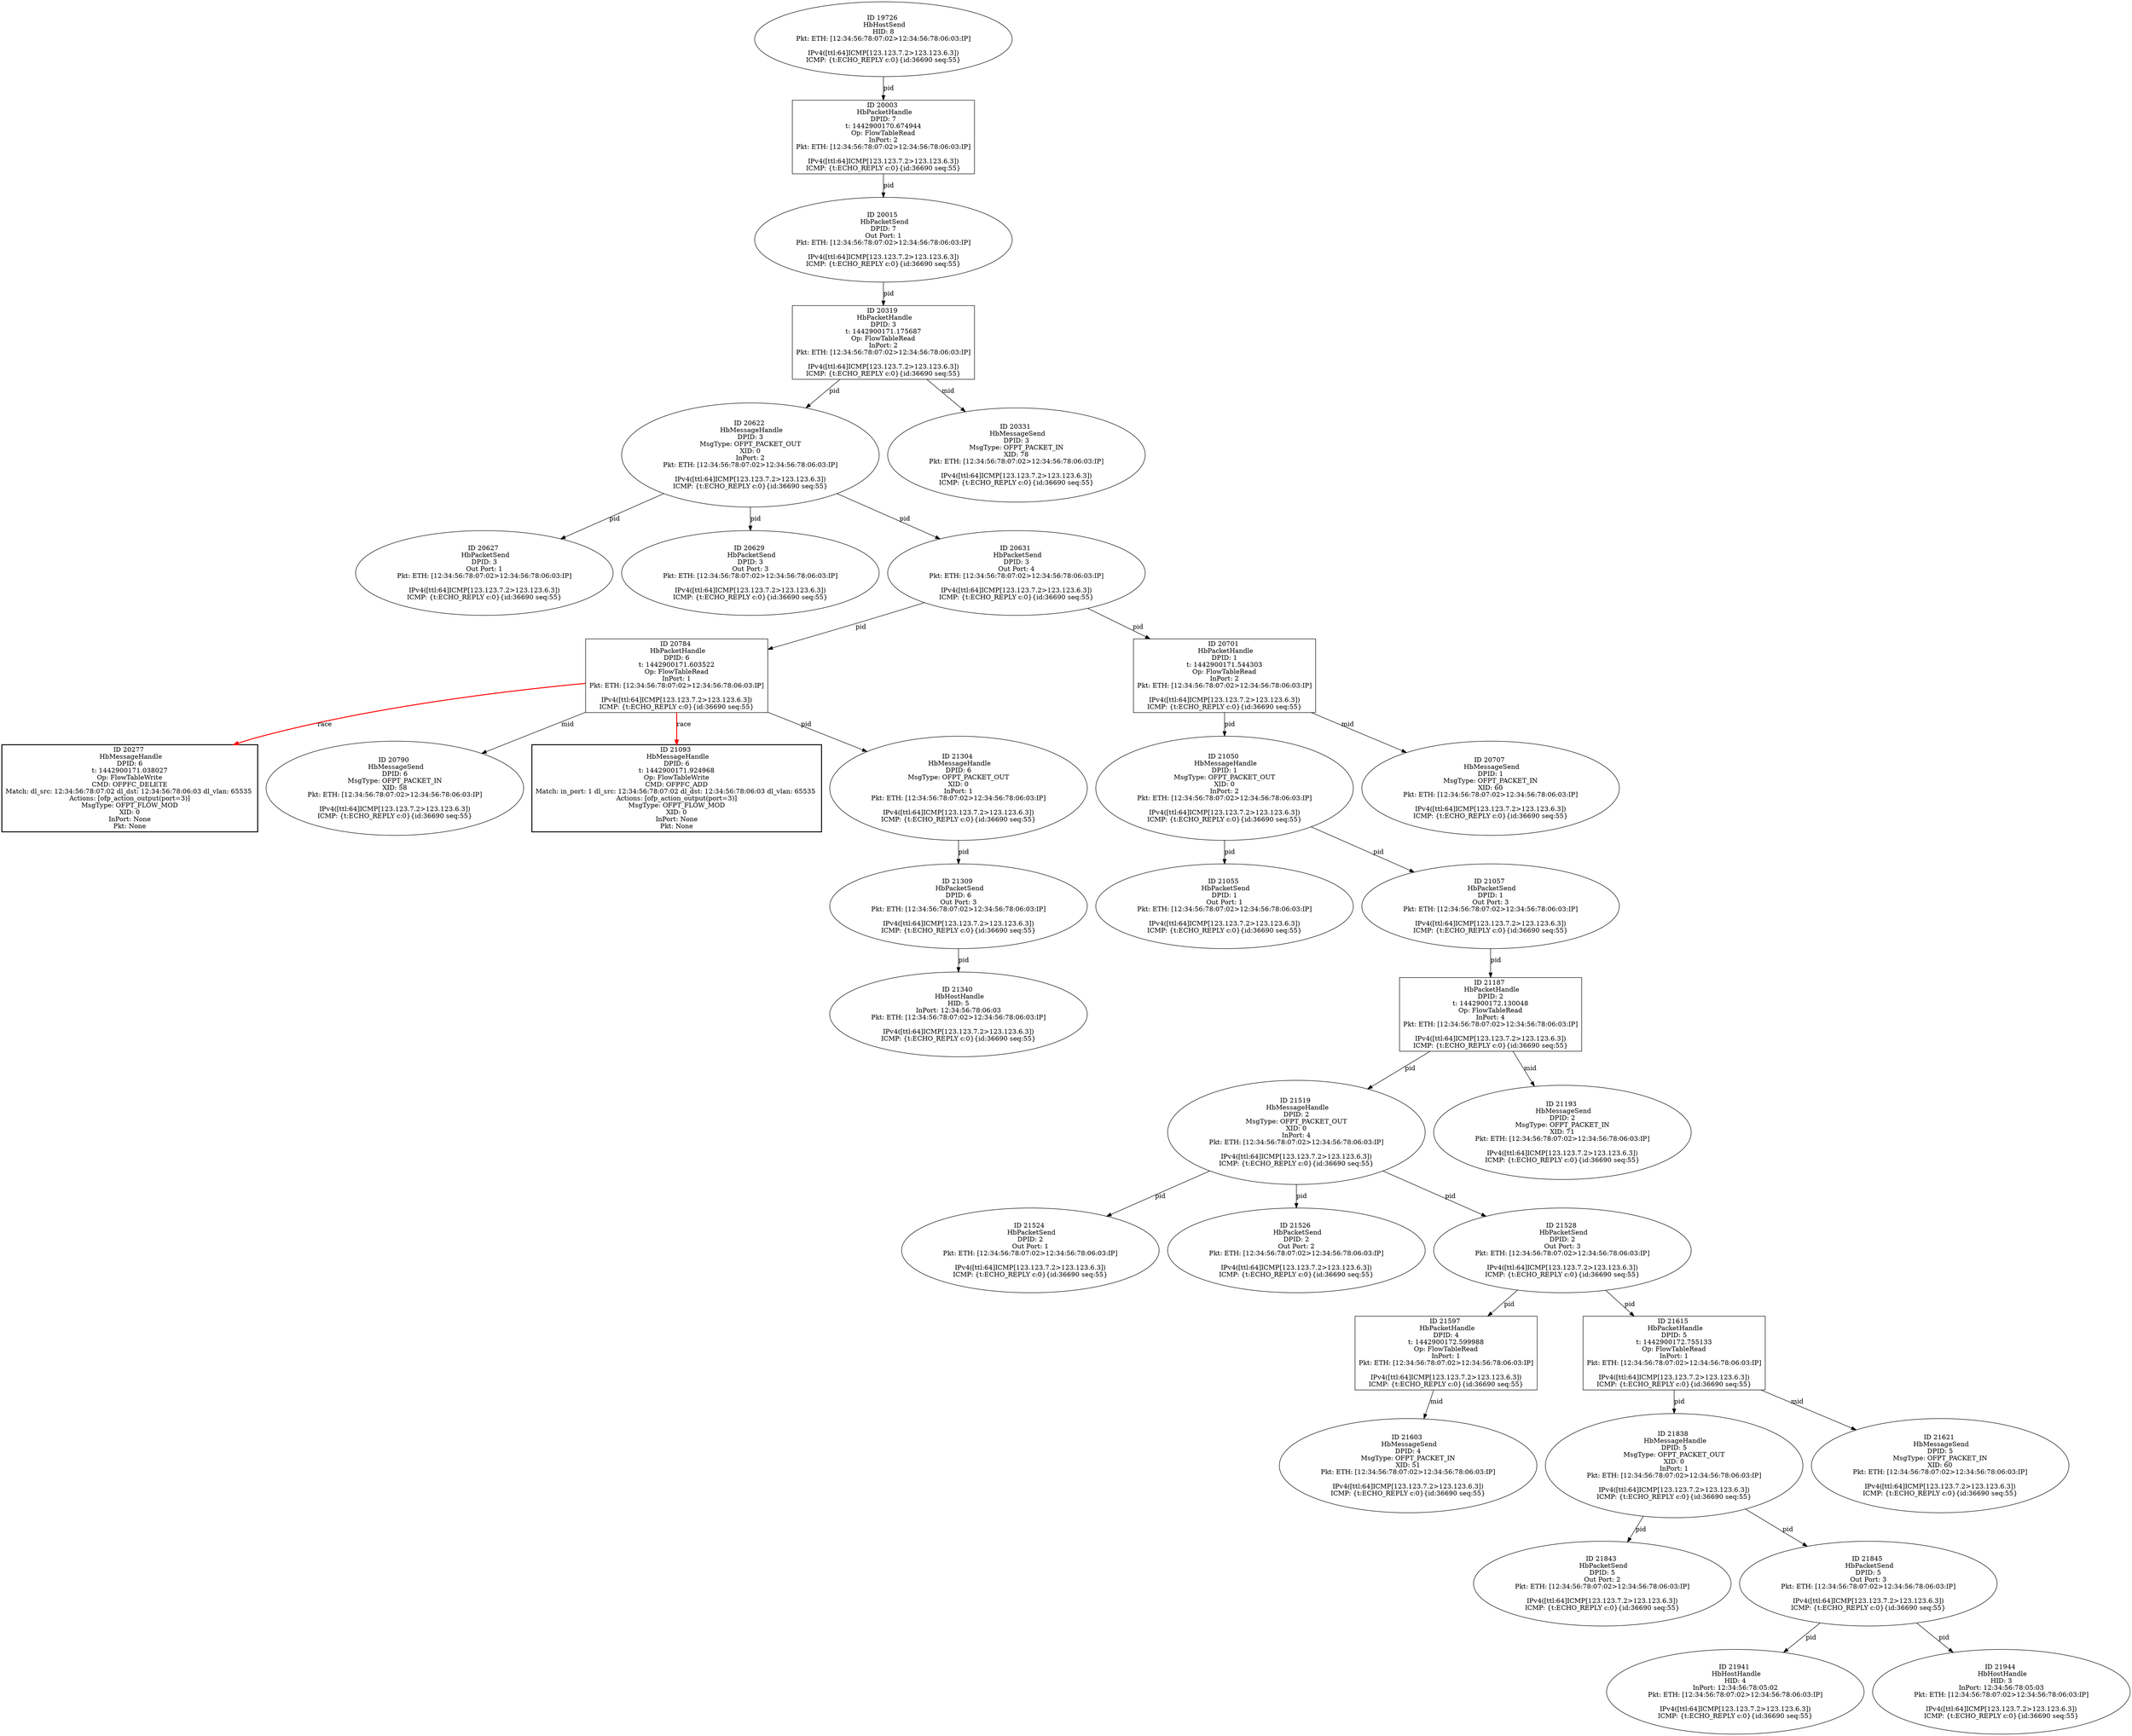 strict digraph G {
20622 [shape=oval, event=<hb_events.HbMessageHandle object at 0x10c64ee90>, label="ID 20622 
 HbMessageHandle
DPID: 3
MsgType: OFPT_PACKET_OUT
XID: 0
InPort: 2
Pkt: ETH: [12:34:56:78:07:02>12:34:56:78:06:03:IP]

IPv4([ttl:64]ICMP[123.123.7.2>123.123.6.3])
ICMP: {t:ECHO_REPLY c:0}{id:36690 seq:55}"];
21519 [shape=oval, event=<hb_events.HbMessageHandle object at 0x10c8b1a90>, label="ID 21519 
 HbMessageHandle
DPID: 2
MsgType: OFPT_PACKET_OUT
XID: 0
InPort: 4
Pkt: ETH: [12:34:56:78:07:02>12:34:56:78:06:03:IP]

IPv4([ttl:64]ICMP[123.123.7.2>123.123.6.3])
ICMP: {t:ECHO_REPLY c:0}{id:36690 seq:55}"];
20627 [shape=oval, event=<hb_events.HbPacketSend object at 0x10c65b3d0>, label="ID 20627 
 HbPacketSend
DPID: 3
Out Port: 1
Pkt: ETH: [12:34:56:78:07:02>12:34:56:78:06:03:IP]

IPv4([ttl:64]ICMP[123.123.7.2>123.123.6.3])
ICMP: {t:ECHO_REPLY c:0}{id:36690 seq:55}"];
21524 [shape=oval, event=<hb_events.HbPacketSend object at 0x10c8b1f90>, label="ID 21524 
 HbPacketSend
DPID: 2
Out Port: 1
Pkt: ETH: [12:34:56:78:07:02>12:34:56:78:06:03:IP]

IPv4([ttl:64]ICMP[123.123.7.2>123.123.6.3])
ICMP: {t:ECHO_REPLY c:0}{id:36690 seq:55}"];
20629 [shape=oval, event=<hb_events.HbPacketSend object at 0x10c65b610>, label="ID 20629 
 HbPacketSend
DPID: 3
Out Port: 3
Pkt: ETH: [12:34:56:78:07:02>12:34:56:78:06:03:IP]

IPv4([ttl:64]ICMP[123.123.7.2>123.123.6.3])
ICMP: {t:ECHO_REPLY c:0}{id:36690 seq:55}"];
21526 [shape=oval, event=<hb_events.HbPacketSend object at 0x10c89e210>, label="ID 21526 
 HbPacketSend
DPID: 2
Out Port: 2
Pkt: ETH: [12:34:56:78:07:02>12:34:56:78:06:03:IP]

IPv4([ttl:64]ICMP[123.123.7.2>123.123.6.3])
ICMP: {t:ECHO_REPLY c:0}{id:36690 seq:55}"];
20631 [shape=oval, event=<hb_events.HbPacketSend object at 0x10c65b850>, label="ID 20631 
 HbPacketSend
DPID: 3
Out Port: 4
Pkt: ETH: [12:34:56:78:07:02>12:34:56:78:06:03:IP]

IPv4([ttl:64]ICMP[123.123.7.2>123.123.6.3])
ICMP: {t:ECHO_REPLY c:0}{id:36690 seq:55}"];
21528 [shape=oval, event=<hb_events.HbPacketSend object at 0x10c89e450>, label="ID 21528 
 HbPacketSend
DPID: 2
Out Port: 3
Pkt: ETH: [12:34:56:78:07:02>12:34:56:78:06:03:IP]

IPv4([ttl:64]ICMP[123.123.7.2>123.123.6.3])
ICMP: {t:ECHO_REPLY c:0}{id:36690 seq:55}"];
20277 [shape=box, style=bold, event=<hb_events.HbMessageHandle object at 0x10c592f90>, label="ID 20277 
 HbMessageHandle
DPID: 6
t: 1442900171.038027
Op: FlowTableWrite
CMD: OFPFC_DELETE
Match: dl_src: 12:34:56:78:07:02 dl_dst: 12:34:56:78:06:03 dl_vlan: 65535 
Actions: [ofp_action_output(port=3)]
MsgType: OFPT_FLOW_MOD
XID: 0
InPort: None
Pkt: None"];
20003 [shape=box, event=<hb_events.HbPacketHandle object at 0x10c490810>, label="ID 20003 
 HbPacketHandle
DPID: 7
t: 1442900170.674944
Op: FlowTableRead
InPort: 2
Pkt: ETH: [12:34:56:78:07:02>12:34:56:78:06:03:IP]

IPv4([ttl:64]ICMP[123.123.7.2>123.123.6.3])
ICMP: {t:ECHO_REPLY c:0}{id:36690 seq:55}"];
20015 [shape=oval, event=<hb_events.HbPacketSend object at 0x10c4902d0>, label="ID 20015 
 HbPacketSend
DPID: 7
Out Port: 1
Pkt: ETH: [12:34:56:78:07:02>12:34:56:78:06:03:IP]

IPv4([ttl:64]ICMP[123.123.7.2>123.123.6.3])
ICMP: {t:ECHO_REPLY c:0}{id:36690 seq:55}"];
20784 [shape=box, event=<hb_events.HbPacketHandle object at 0x10c6a8f10>, label="ID 20784 
 HbPacketHandle
DPID: 6
t: 1442900171.603522
Op: FlowTableRead
InPort: 1
Pkt: ETH: [12:34:56:78:07:02>12:34:56:78:06:03:IP]

IPv4([ttl:64]ICMP[123.123.7.2>123.123.6.3])
ICMP: {t:ECHO_REPLY c:0}{id:36690 seq:55}"];
21941 [shape=oval, event=<hb_events.HbHostHandle object at 0x10c9a6410>, label="ID 21941 
 HbHostHandle
HID: 4
InPort: 12:34:56:78:05:02
Pkt: ETH: [12:34:56:78:07:02>12:34:56:78:06:03:IP]

IPv4([ttl:64]ICMP[123.123.7.2>123.123.6.3])
ICMP: {t:ECHO_REPLY c:0}{id:36690 seq:55}"];
20790 [shape=oval, event=<hb_events.HbMessageSend object at 0x10c6aef10>, label="ID 20790 
 HbMessageSend
DPID: 6
MsgType: OFPT_PACKET_IN
XID: 58
Pkt: ETH: [12:34:56:78:07:02>12:34:56:78:06:03:IP]

IPv4([ttl:64]ICMP[123.123.7.2>123.123.6.3])
ICMP: {t:ECHO_REPLY c:0}{id:36690 seq:55}"];
21944 [shape=oval, event=<hb_events.HbHostHandle object at 0x10c9a6650>, label="ID 21944 
 HbHostHandle
HID: 3
InPort: 12:34:56:78:05:03
Pkt: ETH: [12:34:56:78:07:02>12:34:56:78:06:03:IP]

IPv4([ttl:64]ICMP[123.123.7.2>123.123.6.3])
ICMP: {t:ECHO_REPLY c:0}{id:36690 seq:55}"];
21050 [shape=oval, event=<hb_events.HbMessageHandle object at 0x10c755210>, label="ID 21050 
 HbMessageHandle
DPID: 1
MsgType: OFPT_PACKET_OUT
XID: 0
InPort: 2
Pkt: ETH: [12:34:56:78:07:02>12:34:56:78:06:03:IP]

IPv4([ttl:64]ICMP[123.123.7.2>123.123.6.3])
ICMP: {t:ECHO_REPLY c:0}{id:36690 seq:55}"];
21309 [shape=oval, event=<hb_events.HbPacketSend object at 0x10c817ed0>, label="ID 21309 
 HbPacketSend
DPID: 6
Out Port: 3
Pkt: ETH: [12:34:56:78:07:02>12:34:56:78:06:03:IP]

IPv4([ttl:64]ICMP[123.123.7.2>123.123.6.3])
ICMP: {t:ECHO_REPLY c:0}{id:36690 seq:55}"];
21055 [shape=oval, event=<hb_events.HbPacketSend object at 0x10c74ec10>, label="ID 21055 
 HbPacketSend
DPID: 1
Out Port: 1
Pkt: ETH: [12:34:56:78:07:02>12:34:56:78:06:03:IP]

IPv4([ttl:64]ICMP[123.123.7.2>123.123.6.3])
ICMP: {t:ECHO_REPLY c:0}{id:36690 seq:55}"];
21093 [shape=box, style=bold, event=<hb_events.HbMessageHandle object at 0x10c7688d0>, label="ID 21093 
 HbMessageHandle
DPID: 6
t: 1442900171.924968
Op: FlowTableWrite
CMD: OFPFC_ADD
Match: in_port: 1 dl_src: 12:34:56:78:07:02 dl_dst: 12:34:56:78:06:03 dl_vlan: 65535 
Actions: [ofp_action_output(port=3)]
MsgType: OFPT_FLOW_MOD
XID: 0
InPort: None
Pkt: None"];
21057 [shape=oval, event=<hb_events.HbPacketSend object at 0x10c74ed50>, label="ID 21057 
 HbPacketSend
DPID: 1
Out Port: 3
Pkt: ETH: [12:34:56:78:07:02>12:34:56:78:06:03:IP]

IPv4([ttl:64]ICMP[123.123.7.2>123.123.6.3])
ICMP: {t:ECHO_REPLY c:0}{id:36690 seq:55}"];
21187 [shape=box, event=<hb_events.HbPacketHandle object at 0x10c7b0e90>, label="ID 21187 
 HbPacketHandle
DPID: 2
t: 1442900172.130048
Op: FlowTableRead
InPort: 4
Pkt: ETH: [12:34:56:78:07:02>12:34:56:78:06:03:IP]

IPv4([ttl:64]ICMP[123.123.7.2>123.123.6.3])
ICMP: {t:ECHO_REPLY c:0}{id:36690 seq:55}"];
21193 [shape=oval, event=<hb_events.HbMessageSend object at 0x10c7b0850>, label="ID 21193 
 HbMessageSend
DPID: 2
MsgType: OFPT_PACKET_IN
XID: 71
Pkt: ETH: [12:34:56:78:07:02>12:34:56:78:06:03:IP]

IPv4([ttl:64]ICMP[123.123.7.2>123.123.6.3])
ICMP: {t:ECHO_REPLY c:0}{id:36690 seq:55}"];
21838 [shape=oval, event=<hb_events.HbMessageHandle object at 0x10c96ed10>, label="ID 21838 
 HbMessageHandle
DPID: 5
MsgType: OFPT_PACKET_OUT
XID: 0
InPort: 1
Pkt: ETH: [12:34:56:78:07:02>12:34:56:78:06:03:IP]

IPv4([ttl:64]ICMP[123.123.7.2>123.123.6.3])
ICMP: {t:ECHO_REPLY c:0}{id:36690 seq:55}"];
21304 [shape=oval, event=<hb_events.HbMessageHandle object at 0x10c8179d0>, label="ID 21304 
 HbMessageHandle
DPID: 6
MsgType: OFPT_PACKET_OUT
XID: 0
InPort: 1
Pkt: ETH: [12:34:56:78:07:02>12:34:56:78:06:03:IP]

IPv4([ttl:64]ICMP[123.123.7.2>123.123.6.3])
ICMP: {t:ECHO_REPLY c:0}{id:36690 seq:55}"];
21843 [shape=oval, event=<hb_events.HbPacketSend object at 0x10c97b410>, label="ID 21843 
 HbPacketSend
DPID: 5
Out Port: 2
Pkt: ETH: [12:34:56:78:07:02>12:34:56:78:06:03:IP]

IPv4([ttl:64]ICMP[123.123.7.2>123.123.6.3])
ICMP: {t:ECHO_REPLY c:0}{id:36690 seq:55}"];
19726 [shape=oval, event=<hb_events.HbHostSend object at 0x10c32e5d0>, label="ID 19726 
 HbHostSend
HID: 8
Pkt: ETH: [12:34:56:78:07:02>12:34:56:78:06:03:IP]

IPv4([ttl:64]ICMP[123.123.7.2>123.123.6.3])
ICMP: {t:ECHO_REPLY c:0}{id:36690 seq:55}"];
21340 [shape=oval, event=<hb_events.HbHostHandle object at 0x10c81a510>, label="ID 21340 
 HbHostHandle
HID: 5
InPort: 12:34:56:78:06:03
Pkt: ETH: [12:34:56:78:07:02>12:34:56:78:06:03:IP]

IPv4([ttl:64]ICMP[123.123.7.2>123.123.6.3])
ICMP: {t:ECHO_REPLY c:0}{id:36690 seq:55}"];
21597 [shape=box, event=<hb_events.HbPacketHandle object at 0x10c8c57d0>, label="ID 21597 
 HbPacketHandle
DPID: 4
t: 1442900172.599988
Op: FlowTableRead
InPort: 1
Pkt: ETH: [12:34:56:78:07:02>12:34:56:78:06:03:IP]

IPv4([ttl:64]ICMP[123.123.7.2>123.123.6.3])
ICMP: {t:ECHO_REPLY c:0}{id:36690 seq:55}"];
20319 [shape=box, event=<hb_events.HbPacketHandle object at 0x10c5629d0>, label="ID 20319 
 HbPacketHandle
DPID: 3
t: 1442900171.175687
Op: FlowTableRead
InPort: 2
Pkt: ETH: [12:34:56:78:07:02>12:34:56:78:06:03:IP]

IPv4([ttl:64]ICMP[123.123.7.2>123.123.6.3])
ICMP: {t:ECHO_REPLY c:0}{id:36690 seq:55}"];
20707 [shape=oval, event=<hb_events.HbMessageSend object at 0x10c674fd0>, label="ID 20707 
 HbMessageSend
DPID: 1
MsgType: OFPT_PACKET_IN
XID: 60
Pkt: ETH: [12:34:56:78:07:02>12:34:56:78:06:03:IP]

IPv4([ttl:64]ICMP[123.123.7.2>123.123.6.3])
ICMP: {t:ECHO_REPLY c:0}{id:36690 seq:55}"];
21603 [shape=oval, event=<hb_events.HbMessageSend object at 0x10c8d3350>, label="ID 21603 
 HbMessageSend
DPID: 4
MsgType: OFPT_PACKET_IN
XID: 51
Pkt: ETH: [12:34:56:78:07:02>12:34:56:78:06:03:IP]

IPv4([ttl:64]ICMP[123.123.7.2>123.123.6.3])
ICMP: {t:ECHO_REPLY c:0}{id:36690 seq:55}"];
20331 [shape=oval, event=<hb_events.HbMessageSend object at 0x10c599fd0>, label="ID 20331 
 HbMessageSend
DPID: 3
MsgType: OFPT_PACKET_IN
XID: 78
Pkt: ETH: [12:34:56:78:07:02>12:34:56:78:06:03:IP]

IPv4([ttl:64]ICMP[123.123.7.2>123.123.6.3])
ICMP: {t:ECHO_REPLY c:0}{id:36690 seq:55}"];
21615 [shape=box, event=<hb_events.HbPacketHandle object at 0x10c8da550>, label="ID 21615 
 HbPacketHandle
DPID: 5
t: 1442900172.755133
Op: FlowTableRead
InPort: 1
Pkt: ETH: [12:34:56:78:07:02>12:34:56:78:06:03:IP]

IPv4([ttl:64]ICMP[123.123.7.2>123.123.6.3])
ICMP: {t:ECHO_REPLY c:0}{id:36690 seq:55}"];
20701 [shape=box, event=<hb_events.HbPacketHandle object at 0x10c66e150>, label="ID 20701 
 HbPacketHandle
DPID: 1
t: 1442900171.544303
Op: FlowTableRead
InPort: 2
Pkt: ETH: [12:34:56:78:07:02>12:34:56:78:06:03:IP]

IPv4([ttl:64]ICMP[123.123.7.2>123.123.6.3])
ICMP: {t:ECHO_REPLY c:0}{id:36690 seq:55}"];
21621 [shape=oval, event=<hb_events.HbMessageSend object at 0x10c8e1750>, label="ID 21621 
 HbMessageSend
DPID: 5
MsgType: OFPT_PACKET_IN
XID: 60
Pkt: ETH: [12:34:56:78:07:02>12:34:56:78:06:03:IP]

IPv4([ttl:64]ICMP[123.123.7.2>123.123.6.3])
ICMP: {t:ECHO_REPLY c:0}{id:36690 seq:55}"];
21845 [shape=oval, event=<hb_events.HbPacketSend object at 0x10c97b650>, label="ID 21845 
 HbPacketSend
DPID: 5
Out Port: 3
Pkt: ETH: [12:34:56:78:07:02>12:34:56:78:06:03:IP]

IPv4([ttl:64]ICMP[123.123.7.2>123.123.6.3])
ICMP: {t:ECHO_REPLY c:0}{id:36690 seq:55}"];
20622 -> 20627  [rel=pid, label=pid];
20622 -> 20629  [rel=pid, label=pid];
20622 -> 20631  [rel=pid, label=pid];
21519 -> 21528  [rel=pid, label=pid];
21519 -> 21524  [rel=pid, label=pid];
21519 -> 21526  [rel=pid, label=pid];
20631 -> 20784  [rel=pid, label=pid];
20631 -> 20701  [rel=pid, label=pid];
21528 -> 21597  [rel=pid, label=pid];
21528 -> 21615  [rel=pid, label=pid];
20003 -> 20015  [rel=pid, label=pid];
20015 -> 20319  [rel=pid, label=pid];
20784 -> 21304  [rel=pid, label=pid];
20784 -> 20277  [harmful=True, color=red, style=bold, rel=race, label=race];
20784 -> 20790  [rel=mid, label=mid];
20784 -> 21093  [harmful=True, color=red, style=bold, rel=race, label=race];
21304 -> 21309  [rel=pid, label=pid];
21050 -> 21057  [rel=pid, label=pid];
21050 -> 21055  [rel=pid, label=pid];
21309 -> 21340  [rel=pid, label=pid];
21057 -> 21187  [rel=pid, label=pid];
21187 -> 21193  [rel=mid, label=mid];
21187 -> 21519  [rel=pid, label=pid];
21838 -> 21843  [rel=pid, label=pid];
21838 -> 21845  [rel=pid, label=pid];
19726 -> 20003  [rel=pid, label=pid];
21597 -> 21603  [rel=mid, label=mid];
20319 -> 20331  [rel=mid, label=mid];
20319 -> 20622  [rel=pid, label=pid];
21615 -> 21621  [rel=mid, label=mid];
21615 -> 21838  [rel=pid, label=pid];
20701 -> 21050  [rel=pid, label=pid];
20701 -> 20707  [rel=mid, label=mid];
21845 -> 21944  [rel=pid, label=pid];
21845 -> 21941  [rel=pid, label=pid];
}

